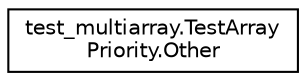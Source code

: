 digraph "Graphical Class Hierarchy"
{
 // LATEX_PDF_SIZE
  edge [fontname="Helvetica",fontsize="10",labelfontname="Helvetica",labelfontsize="10"];
  node [fontname="Helvetica",fontsize="10",shape=record];
  rankdir="LR";
  Node0 [label="test_multiarray.TestArray\lPriority.Other",height=0.2,width=0.4,color="black", fillcolor="white", style="filled",URL="$classtest__multiarray_1_1TestArrayPriority_1_1Other.html",tooltip=" "];
}
